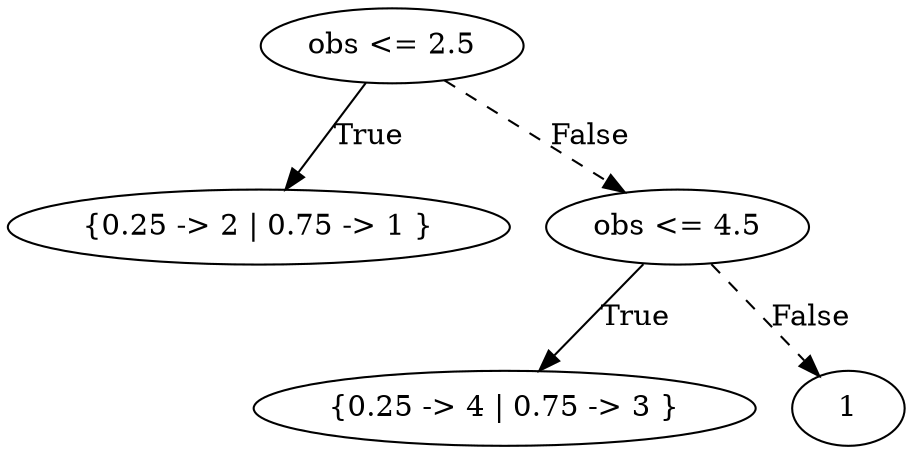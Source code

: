 digraph {
0 [label="obs <= 2.5"];
1 [label="{0.25 -> 2 | 0.75 -> 1 }"];
0 -> 1 [label="True"];
2 [label="obs <= 4.5"];
3 [label="{0.25 -> 4 | 0.75 -> 3 }"];
2 -> 3 [label="True"];
4 [label="1"];
2 -> 4 [style="dashed", label="False"];
0 -> 2 [style="dashed", label="False"];

}